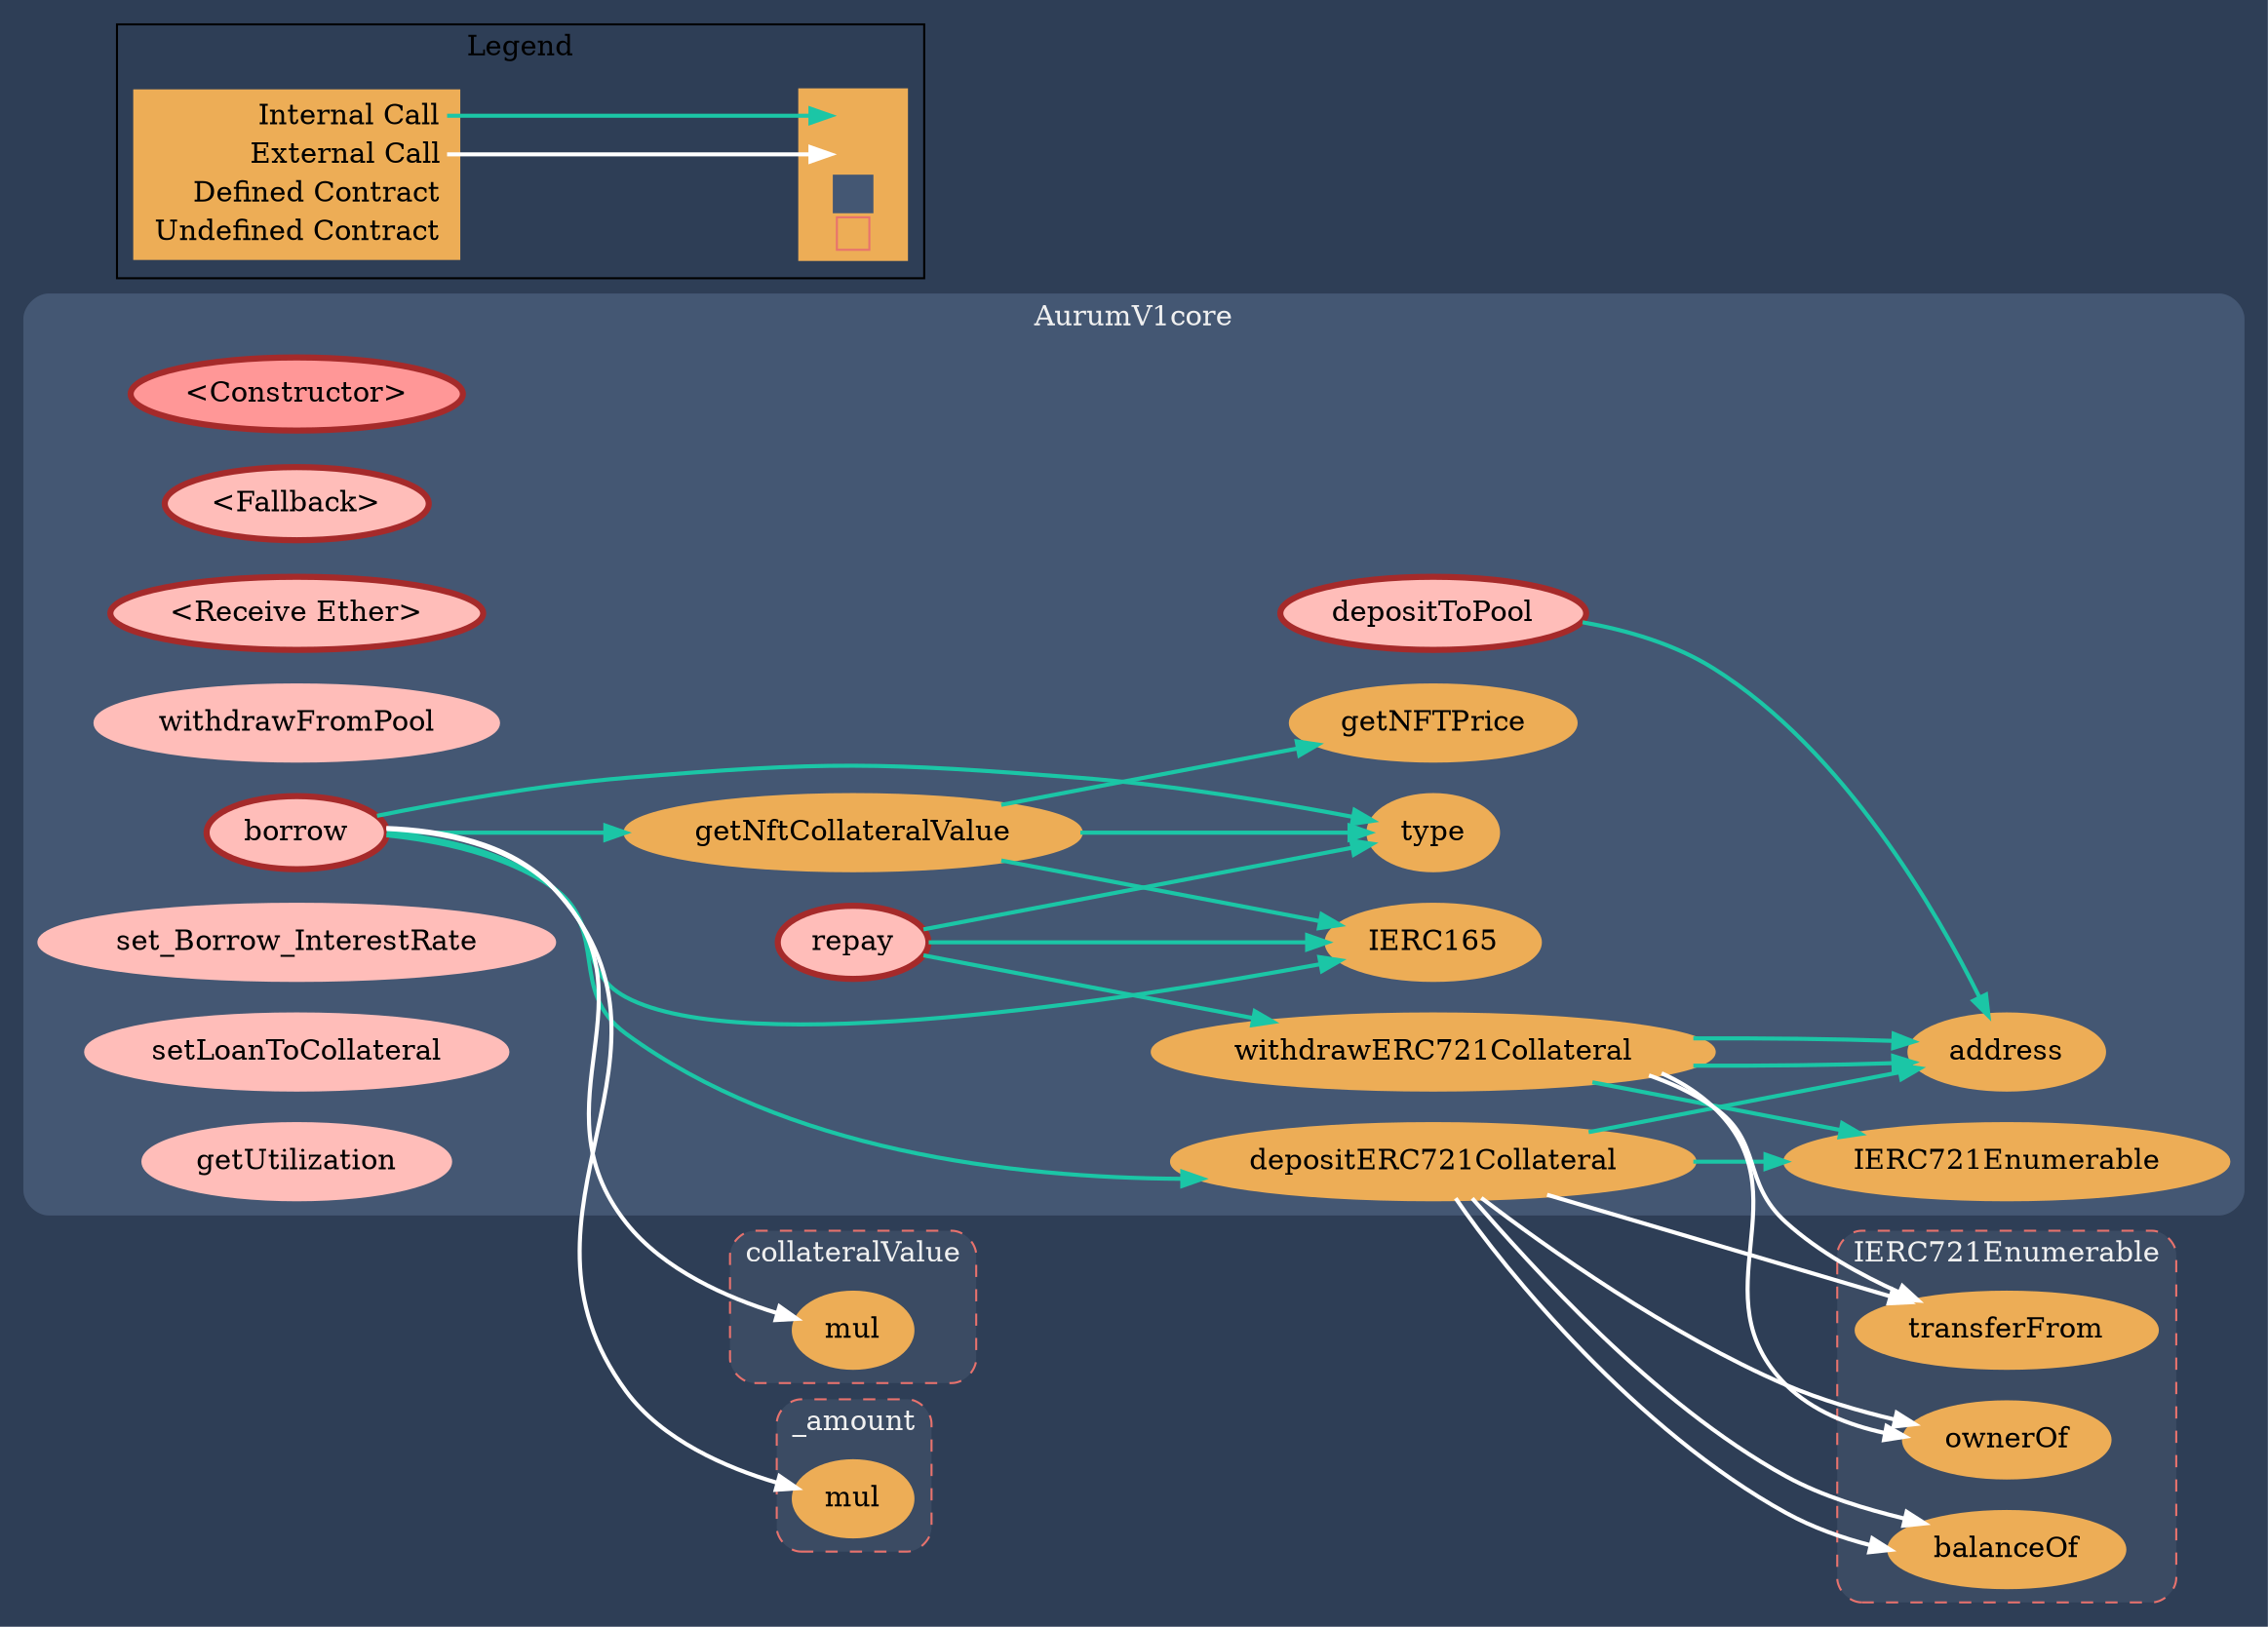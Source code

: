 digraph G {
  graph [ ratio = "auto", page = "100", compound =true, bgcolor = "#2e3e56" ];
  node [ style = "filled", fillcolor = "#edad56", color = "#edad56", penwidth =3 ];
  edge [ color = "#fcfcfc", penwidth =2, fontname = "helvetica Neue Ultra Light" ];
subgraph "clusterAurumV1core" {
  graph [ label = "AurumV1core", color = "#445773", fontcolor = "#f0f0f0", style = "rounded", bgcolor = "#445773" ];
  "AurumV1core.<Constructor>" [ label = "<Constructor>", color = "brown", fillcolor = "#FF9797" ];
  "AurumV1core.<Fallback>" [ label = "<Fallback>", color = "brown", fillcolor = "#ffbdb9" ];
  "AurumV1core.<Receive Ether>" [ label = "<Receive Ether>", color = "brown", fillcolor = "#ffbdb9" ];
  "AurumV1core.depositToPool" [ label = "depositToPool", color = "brown", fillcolor = "#ffbdb9" ];
  "AurumV1core.withdrawFromPool" [ label = "withdrawFromPool", color = "#ffbdb9", fillcolor = "#ffbdb9" ];
  "AurumV1core.borrow" [ label = "borrow", color = "brown", fillcolor = "#ffbdb9" ];
  "AurumV1core.repay" [ label = "repay", color = "brown", fillcolor = "#ffbdb9" ];
  "AurumV1core.set_Borrow_InterestRate" [ label = "set_Borrow_InterestRate", color = "#ffbdb9", fillcolor = "#ffbdb9" ];
  "AurumV1core.setLoanToCollateral" [ label = "setLoanToCollateral", color = "#ffbdb9", fillcolor = "#ffbdb9" ];
  "AurumV1core.getUtilization" [ label = "getUtilization", color = "#ffbdb9", fillcolor = "#ffbdb9" ];
  "AurumV1core.getNftCollateralValue" [ label = "getNftCollateralValue" ];
  "AurumV1core.depositERC721Collateral" [ label = "depositERC721Collateral" ];
  "AurumV1core.withdrawERC721Collateral" [ label = "withdrawERC721Collateral" ];
  "AurumV1core.address" [ label = "address" ];
  "AurumV1core.IERC165" [ label = "IERC165" ];
  "AurumV1core.type" [ label = "type" ];
  "AurumV1core.getNFTPrice" [ label = "getNFTPrice" ];
  "AurumV1core.IERC721Enumerable" [ label = "IERC721Enumerable" ];
}

subgraph "clustercollateralValue" {
  graph [ label = "collateralValue", color = "#e8726d", fontcolor = "#f0f0f0", style = "rounded,dashed", bgcolor = "#3b4b63" ];
  "collateralValue.mul" [ label = "mul" ];
}

subgraph "cluster_amount" {
  graph [ label = "_amount", color = "#e8726d", fontcolor = "#f0f0f0", style = "rounded,dashed", bgcolor = "#3b4b63" ];
  "_amount.mul" [ label = "mul" ];
}

subgraph "clusterIERC721Enumerable" {
  graph [ label = "IERC721Enumerable", color = "#e8726d", fontcolor = "#f0f0f0", style = "rounded,dashed", bgcolor = "#3b4b63" ];
  "IERC721Enumerable.balanceOf" [ label = "balanceOf" ];
  "IERC721Enumerable.ownerOf" [ label = "ownerOf" ];
  "IERC721Enumerable.transferFrom" [ label = "transferFrom" ];
}

  "AurumV1core.depositToPool";
  "AurumV1core.address";
  "AurumV1core.borrow";
  "AurumV1core.getNftCollateralValue";
  "collateralValue.mul";
  "AurumV1core.IERC165";
  "AurumV1core.type";
  "AurumV1core.depositERC721Collateral";
  "_amount.mul";
  "AurumV1core.repay";
  "AurumV1core.withdrawERC721Collateral";
  "AurumV1core.getNFTPrice";
  "AurumV1core.IERC721Enumerable";
  "IERC721Enumerable.balanceOf";
  "IERC721Enumerable.ownerOf";
  "IERC721Enumerable.transferFrom";
  "AurumV1core.depositToPool" -> "AurumV1core.address" [ color = "#1bc6a6" ];
  "AurumV1core.borrow" -> "AurumV1core.getNftCollateralValue" [ color = "#1bc6a6" ];
  "AurumV1core.borrow" -> "collateralValue.mul" [ color = "white" ];
  "AurumV1core.borrow" -> "AurumV1core.IERC165" [ color = "#1bc6a6" ];
  "AurumV1core.borrow" -> "AurumV1core.type" [ color = "#1bc6a6" ];
  "AurumV1core.borrow" -> "AurumV1core.depositERC721Collateral" [ color = "#1bc6a6" ];
  "AurumV1core.borrow" -> "_amount.mul" [ color = "white" ];
  "AurumV1core.repay" -> "AurumV1core.IERC165" [ color = "#1bc6a6" ];
  "AurumV1core.repay" -> "AurumV1core.type" [ color = "#1bc6a6" ];
  "AurumV1core.repay" -> "AurumV1core.withdrawERC721Collateral" [ color = "#1bc6a6" ];
  "AurumV1core.getNftCollateralValue" -> "AurumV1core.getNFTPrice" [ color = "#1bc6a6" ];
  "AurumV1core.getNftCollateralValue" -> "AurumV1core.IERC165" [ color = "#1bc6a6" ];
  "AurumV1core.getNftCollateralValue" -> "AurumV1core.type" [ color = "#1bc6a6" ];
  "AurumV1core.depositERC721Collateral" -> "AurumV1core.IERC721Enumerable" [ color = "#1bc6a6" ];
  "AurumV1core.depositERC721Collateral" -> "IERC721Enumerable.balanceOf" [ color = "white" ];
  "AurumV1core.depositERC721Collateral" -> "IERC721Enumerable.ownerOf" [ color = "white" ];
  "AurumV1core.depositERC721Collateral" -> "IERC721Enumerable.balanceOf" [ color = "white" ];
  "AurumV1core.depositERC721Collateral" -> "IERC721Enumerable.transferFrom" [ color = "white" ];
  "AurumV1core.depositERC721Collateral" -> "AurumV1core.address" [ color = "#1bc6a6" ];
  "AurumV1core.withdrawERC721Collateral" -> "AurumV1core.IERC721Enumerable" [ color = "#1bc6a6" ];
  "AurumV1core.withdrawERC721Collateral" -> "IERC721Enumerable.ownerOf" [ color = "white" ];
  "AurumV1core.withdrawERC721Collateral" -> "AurumV1core.address" [ color = "#1bc6a6" ];
  "AurumV1core.withdrawERC721Collateral" -> "IERC721Enumerable.transferFrom" [ color = "white" ];
  "AurumV1core.withdrawERC721Collateral" -> "AurumV1core.address" [ color = "#1bc6a6" ];


rankdir=LR
node [shape=plaintext]
subgraph cluster_01 { 
label = "Legend";
key [label=<<table border="0" cellpadding="2" cellspacing="0" cellborder="0">
  <tr><td align="right" port="i1">Internal Call</td></tr>
  <tr><td align="right" port="i2">External Call</td></tr>
  <tr><td align="right" port="i3">Defined Contract</td></tr>
  <tr><td align="right" port="i4">Undefined Contract</td></tr>
  </table>>]
key2 [label=<<table border="0" cellpadding="2" cellspacing="0" cellborder="0">
  <tr><td port="i1">&nbsp;&nbsp;&nbsp;</td></tr>
  <tr><td port="i2">&nbsp;&nbsp;&nbsp;</td></tr>
  <tr><td port="i3" bgcolor="#445773">&nbsp;&nbsp;&nbsp;</td></tr>
  <tr><td port="i4">
    <table border="1" cellborder="0" cellspacing="0" cellpadding="7" color="#e8726d">
      <tr>
       <td></td>
      </tr>
     </table>
  </td></tr>
  </table>>]
key:i1:e -> key2:i1:w [color="#1bc6a6"]
key:i2:e -> key2:i2:w [color="white"]
}
}
